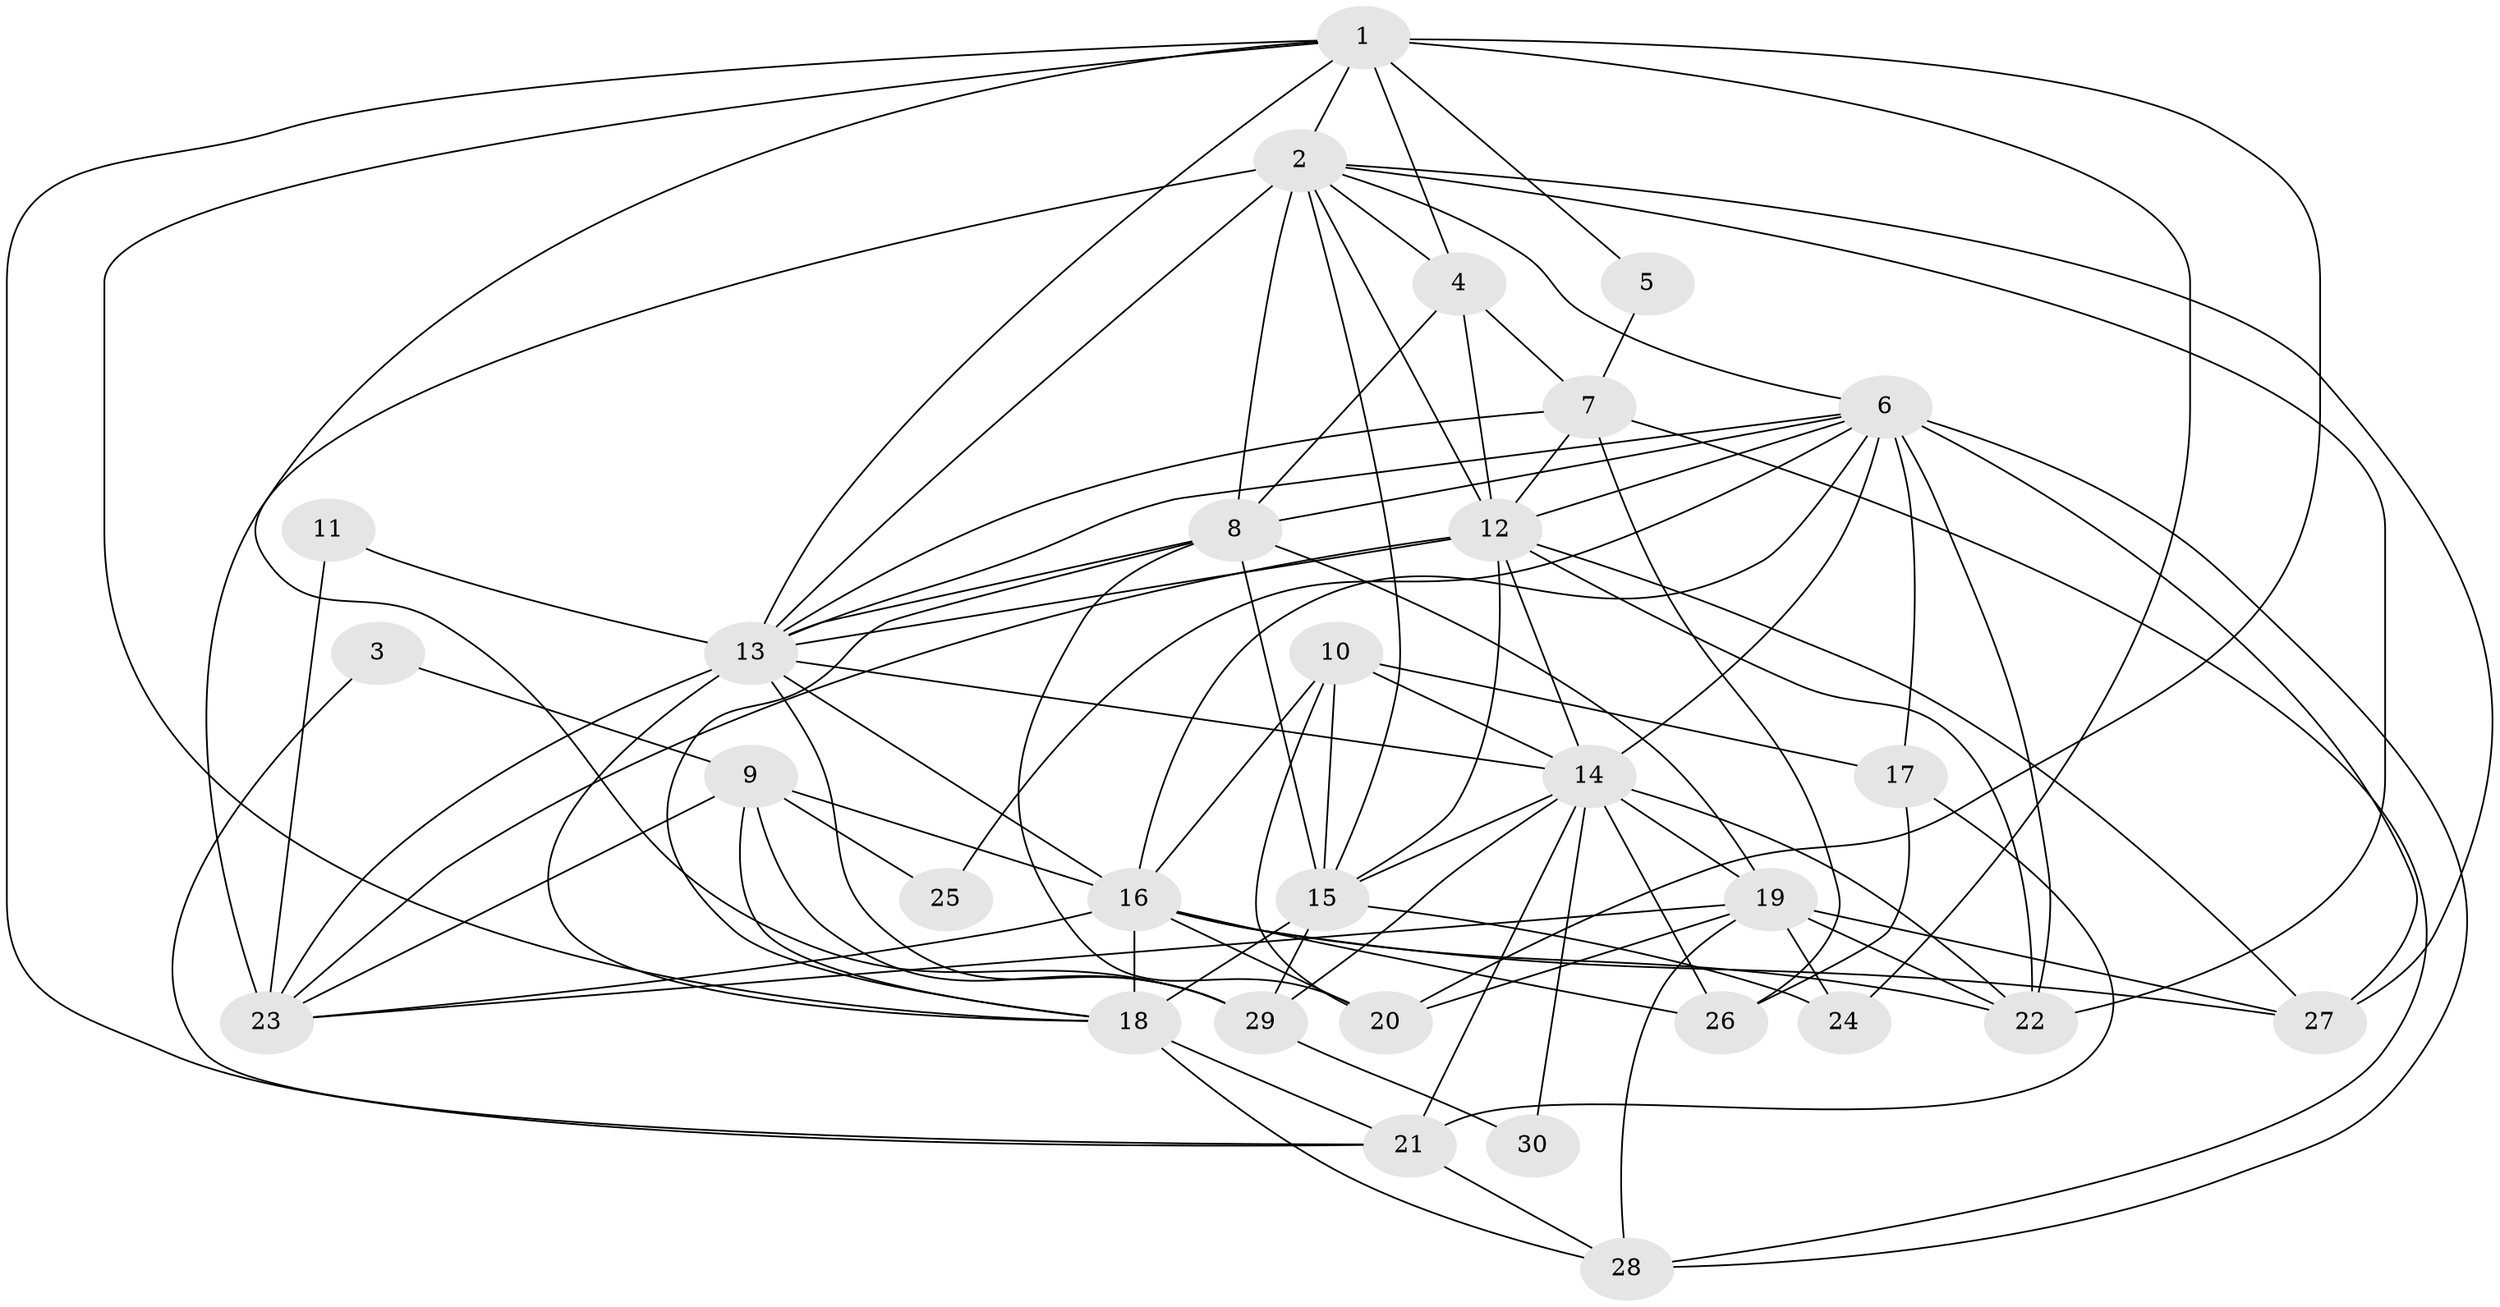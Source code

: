 // original degree distribution, {3: 0.25842696629213485, 4: 0.2696629213483146, 2: 0.12359550561797752, 6: 0.0898876404494382, 5: 0.2247191011235955, 7: 0.033707865168539325}
// Generated by graph-tools (version 1.1) at 2025/51/03/04/25 22:51:03]
// undirected, 30 vertices, 94 edges
graph export_dot {
  node [color=gray90,style=filled];
  1;
  2;
  3;
  4;
  5;
  6;
  7;
  8;
  9;
  10;
  11;
  12;
  13;
  14;
  15;
  16;
  17;
  18;
  19;
  20;
  21;
  22;
  23;
  24;
  25;
  26;
  27;
  28;
  29;
  30;
  1 -- 2 [weight=1.0];
  1 -- 4 [weight=1.0];
  1 -- 5 [weight=1.0];
  1 -- 13 [weight=1.0];
  1 -- 18 [weight=1.0];
  1 -- 20 [weight=2.0];
  1 -- 21 [weight=1.0];
  1 -- 24 [weight=1.0];
  1 -- 29 [weight=1.0];
  2 -- 4 [weight=1.0];
  2 -- 6 [weight=1.0];
  2 -- 8 [weight=1.0];
  2 -- 12 [weight=1.0];
  2 -- 13 [weight=1.0];
  2 -- 15 [weight=1.0];
  2 -- 22 [weight=1.0];
  2 -- 23 [weight=4.0];
  2 -- 27 [weight=1.0];
  3 -- 9 [weight=1.0];
  3 -- 21 [weight=1.0];
  4 -- 7 [weight=1.0];
  4 -- 8 [weight=1.0];
  4 -- 12 [weight=2.0];
  5 -- 7 [weight=1.0];
  6 -- 8 [weight=1.0];
  6 -- 12 [weight=1.0];
  6 -- 13 [weight=1.0];
  6 -- 14 [weight=1.0];
  6 -- 16 [weight=1.0];
  6 -- 17 [weight=2.0];
  6 -- 22 [weight=2.0];
  6 -- 25 [weight=1.0];
  6 -- 27 [weight=1.0];
  6 -- 28 [weight=1.0];
  7 -- 12 [weight=1.0];
  7 -- 13 [weight=2.0];
  7 -- 26 [weight=1.0];
  7 -- 28 [weight=1.0];
  8 -- 13 [weight=1.0];
  8 -- 15 [weight=1.0];
  8 -- 18 [weight=1.0];
  8 -- 19 [weight=2.0];
  8 -- 20 [weight=1.0];
  9 -- 16 [weight=2.0];
  9 -- 18 [weight=1.0];
  9 -- 23 [weight=1.0];
  9 -- 25 [weight=1.0];
  9 -- 29 [weight=1.0];
  10 -- 14 [weight=1.0];
  10 -- 15 [weight=1.0];
  10 -- 16 [weight=1.0];
  10 -- 17 [weight=1.0];
  10 -- 20 [weight=1.0];
  11 -- 13 [weight=1.0];
  11 -- 23 [weight=1.0];
  12 -- 13 [weight=4.0];
  12 -- 14 [weight=2.0];
  12 -- 15 [weight=1.0];
  12 -- 22 [weight=1.0];
  12 -- 23 [weight=1.0];
  12 -- 27 [weight=1.0];
  13 -- 14 [weight=2.0];
  13 -- 16 [weight=3.0];
  13 -- 18 [weight=1.0];
  13 -- 23 [weight=2.0];
  13 -- 29 [weight=1.0];
  14 -- 15 [weight=2.0];
  14 -- 19 [weight=1.0];
  14 -- 21 [weight=2.0];
  14 -- 22 [weight=1.0];
  14 -- 26 [weight=1.0];
  14 -- 29 [weight=1.0];
  14 -- 30 [weight=1.0];
  15 -- 18 [weight=1.0];
  15 -- 24 [weight=1.0];
  15 -- 29 [weight=1.0];
  16 -- 18 [weight=3.0];
  16 -- 20 [weight=1.0];
  16 -- 22 [weight=1.0];
  16 -- 23 [weight=1.0];
  16 -- 26 [weight=2.0];
  16 -- 27 [weight=1.0];
  17 -- 21 [weight=1.0];
  17 -- 26 [weight=1.0];
  18 -- 21 [weight=1.0];
  18 -- 28 [weight=1.0];
  19 -- 20 [weight=1.0];
  19 -- 22 [weight=1.0];
  19 -- 23 [weight=1.0];
  19 -- 24 [weight=1.0];
  19 -- 27 [weight=1.0];
  19 -- 28 [weight=1.0];
  21 -- 28 [weight=1.0];
  29 -- 30 [weight=1.0];
}
